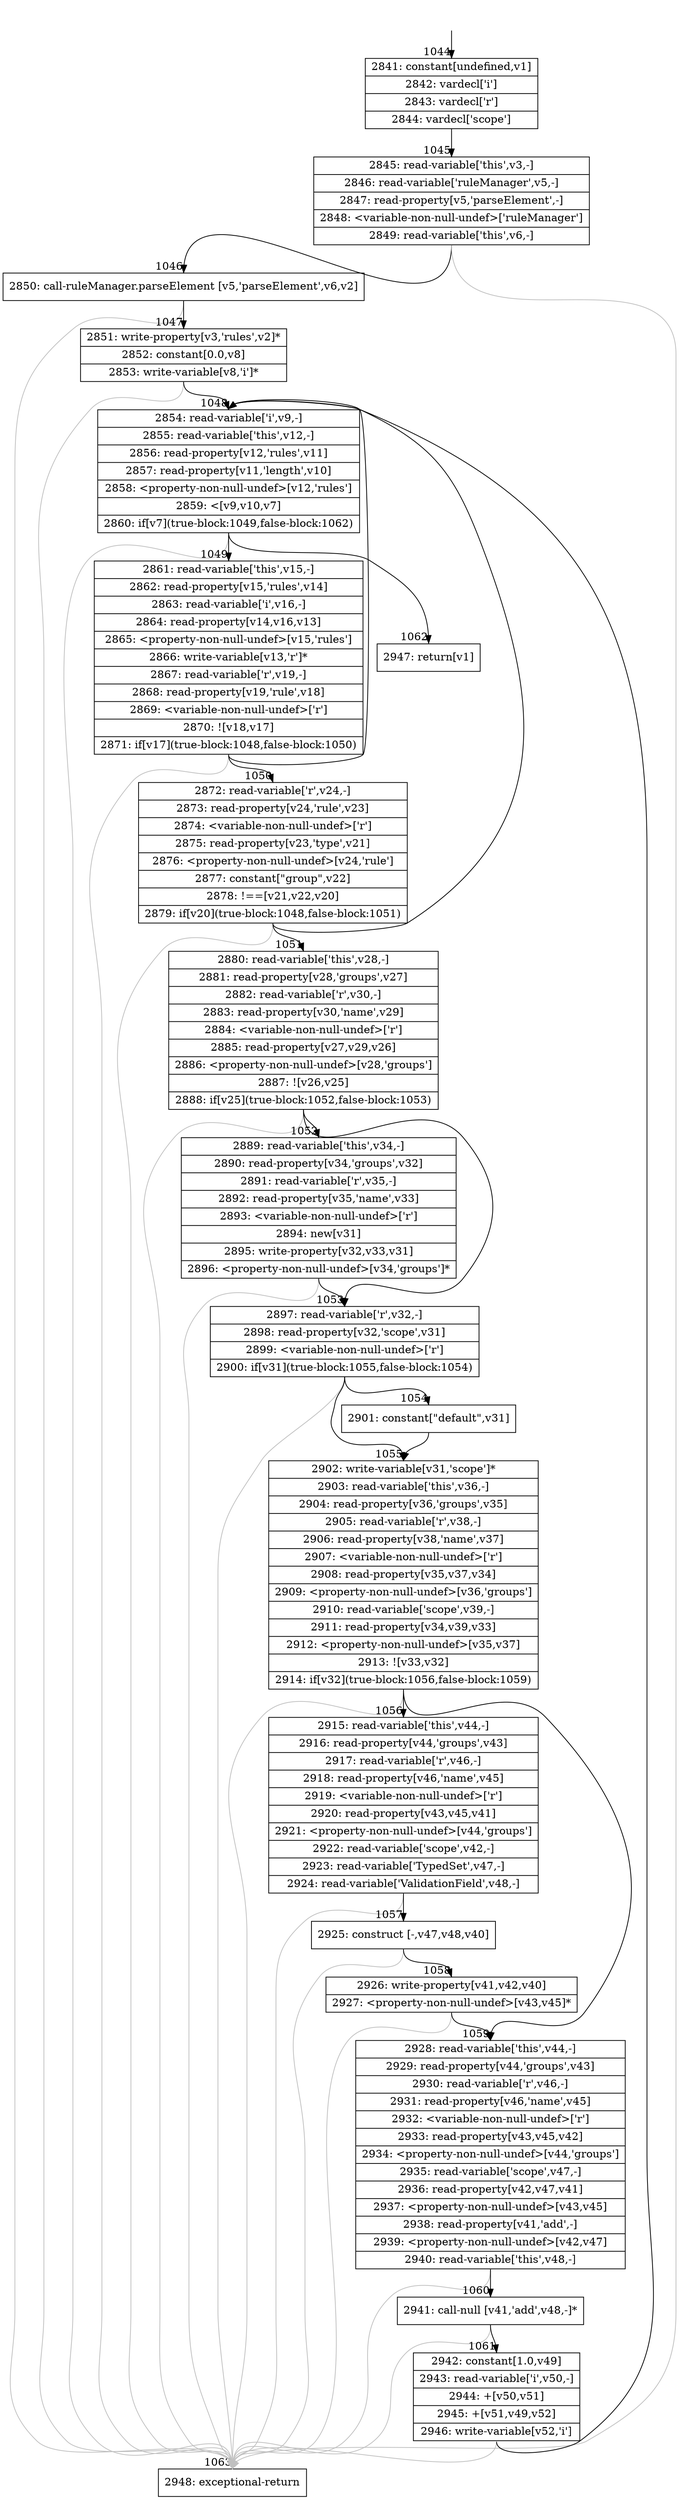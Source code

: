 digraph {
rankdir="TD"
BB_entry100[shape=none,label=""];
BB_entry100 -> BB1044 [tailport=s, headport=n, headlabel="    1044"]
BB1044 [shape=record label="{2841: constant[undefined,v1]|2842: vardecl['i']|2843: vardecl['r']|2844: vardecl['scope']}" ] 
BB1044 -> BB1045 [tailport=s, headport=n, headlabel="      1045"]
BB1045 [shape=record label="{2845: read-variable['this',v3,-]|2846: read-variable['ruleManager',v5,-]|2847: read-property[v5,'parseElement',-]|2848: \<variable-non-null-undef\>['ruleManager']|2849: read-variable['this',v6,-]}" ] 
BB1045 -> BB1046 [tailport=s, headport=n, headlabel="      1046"]
BB1045 -> BB1063 [tailport=s, headport=n, color=gray, headlabel="      1063"]
BB1046 [shape=record label="{2850: call-ruleManager.parseElement [v5,'parseElement',v6,v2]}" ] 
BB1046 -> BB1047 [tailport=s, headport=n, headlabel="      1047"]
BB1046 -> BB1063 [tailport=s, headport=n, color=gray]
BB1047 [shape=record label="{2851: write-property[v3,'rules',v2]*|2852: constant[0.0,v8]|2853: write-variable[v8,'i']*}" ] 
BB1047 -> BB1048 [tailport=s, headport=n, headlabel="      1048"]
BB1047 -> BB1063 [tailport=s, headport=n, color=gray]
BB1048 [shape=record label="{2854: read-variable['i',v9,-]|2855: read-variable['this',v12,-]|2856: read-property[v12,'rules',v11]|2857: read-property[v11,'length',v10]|2858: \<property-non-null-undef\>[v12,'rules']|2859: \<[v9,v10,v7]|2860: if[v7](true-block:1049,false-block:1062)}" ] 
BB1048 -> BB1049 [tailport=s, headport=n, headlabel="      1049"]
BB1048 -> BB1062 [tailport=s, headport=n, headlabel="      1062"]
BB1048 -> BB1063 [tailport=s, headport=n, color=gray]
BB1049 [shape=record label="{2861: read-variable['this',v15,-]|2862: read-property[v15,'rules',v14]|2863: read-variable['i',v16,-]|2864: read-property[v14,v16,v13]|2865: \<property-non-null-undef\>[v15,'rules']|2866: write-variable[v13,'r']*|2867: read-variable['r',v19,-]|2868: read-property[v19,'rule',v18]|2869: \<variable-non-null-undef\>['r']|2870: ![v18,v17]|2871: if[v17](true-block:1048,false-block:1050)}" ] 
BB1049 -> BB1048 [tailport=s, headport=n]
BB1049 -> BB1050 [tailport=s, headport=n, headlabel="      1050"]
BB1049 -> BB1063 [tailport=s, headport=n, color=gray]
BB1050 [shape=record label="{2872: read-variable['r',v24,-]|2873: read-property[v24,'rule',v23]|2874: \<variable-non-null-undef\>['r']|2875: read-property[v23,'type',v21]|2876: \<property-non-null-undef\>[v24,'rule']|2877: constant[\"group\",v22]|2878: !==[v21,v22,v20]|2879: if[v20](true-block:1048,false-block:1051)}" ] 
BB1050 -> BB1048 [tailport=s, headport=n]
BB1050 -> BB1051 [tailport=s, headport=n, headlabel="      1051"]
BB1050 -> BB1063 [tailport=s, headport=n, color=gray]
BB1051 [shape=record label="{2880: read-variable['this',v28,-]|2881: read-property[v28,'groups',v27]|2882: read-variable['r',v30,-]|2883: read-property[v30,'name',v29]|2884: \<variable-non-null-undef\>['r']|2885: read-property[v27,v29,v26]|2886: \<property-non-null-undef\>[v28,'groups']|2887: ![v26,v25]|2888: if[v25](true-block:1052,false-block:1053)}" ] 
BB1051 -> BB1052 [tailport=s, headport=n, headlabel="      1052"]
BB1051 -> BB1053 [tailport=s, headport=n, headlabel="      1053"]
BB1051 -> BB1063 [tailport=s, headport=n, color=gray]
BB1052 [shape=record label="{2889: read-variable['this',v34,-]|2890: read-property[v34,'groups',v32]|2891: read-variable['r',v35,-]|2892: read-property[v35,'name',v33]|2893: \<variable-non-null-undef\>['r']|2894: new[v31]|2895: write-property[v32,v33,v31]|2896: \<property-non-null-undef\>[v34,'groups']*}" ] 
BB1052 -> BB1053 [tailport=s, headport=n]
BB1052 -> BB1063 [tailport=s, headport=n, color=gray]
BB1053 [shape=record label="{2897: read-variable['r',v32,-]|2898: read-property[v32,'scope',v31]|2899: \<variable-non-null-undef\>['r']|2900: if[v31](true-block:1055,false-block:1054)}" ] 
BB1053 -> BB1055 [tailport=s, headport=n, headlabel="      1055"]
BB1053 -> BB1054 [tailport=s, headport=n, headlabel="      1054"]
BB1053 -> BB1063 [tailport=s, headport=n, color=gray]
BB1054 [shape=record label="{2901: constant[\"default\",v31]}" ] 
BB1054 -> BB1055 [tailport=s, headport=n]
BB1055 [shape=record label="{2902: write-variable[v31,'scope']*|2903: read-variable['this',v36,-]|2904: read-property[v36,'groups',v35]|2905: read-variable['r',v38,-]|2906: read-property[v38,'name',v37]|2907: \<variable-non-null-undef\>['r']|2908: read-property[v35,v37,v34]|2909: \<property-non-null-undef\>[v36,'groups']|2910: read-variable['scope',v39,-]|2911: read-property[v34,v39,v33]|2912: \<property-non-null-undef\>[v35,v37]|2913: ![v33,v32]|2914: if[v32](true-block:1056,false-block:1059)}" ] 
BB1055 -> BB1056 [tailport=s, headport=n, headlabel="      1056"]
BB1055 -> BB1059 [tailport=s, headport=n, headlabel="      1059"]
BB1055 -> BB1063 [tailport=s, headport=n, color=gray]
BB1056 [shape=record label="{2915: read-variable['this',v44,-]|2916: read-property[v44,'groups',v43]|2917: read-variable['r',v46,-]|2918: read-property[v46,'name',v45]|2919: \<variable-non-null-undef\>['r']|2920: read-property[v43,v45,v41]|2921: \<property-non-null-undef\>[v44,'groups']|2922: read-variable['scope',v42,-]|2923: read-variable['TypedSet',v47,-]|2924: read-variable['ValidationField',v48,-]}" ] 
BB1056 -> BB1057 [tailport=s, headport=n, headlabel="      1057"]
BB1056 -> BB1063 [tailport=s, headport=n, color=gray]
BB1057 [shape=record label="{2925: construct [-,v47,v48,v40]}" ] 
BB1057 -> BB1058 [tailport=s, headport=n, headlabel="      1058"]
BB1057 -> BB1063 [tailport=s, headport=n, color=gray]
BB1058 [shape=record label="{2926: write-property[v41,v42,v40]|2927: \<property-non-null-undef\>[v43,v45]*}" ] 
BB1058 -> BB1059 [tailport=s, headport=n]
BB1058 -> BB1063 [tailport=s, headport=n, color=gray]
BB1059 [shape=record label="{2928: read-variable['this',v44,-]|2929: read-property[v44,'groups',v43]|2930: read-variable['r',v46,-]|2931: read-property[v46,'name',v45]|2932: \<variable-non-null-undef\>['r']|2933: read-property[v43,v45,v42]|2934: \<property-non-null-undef\>[v44,'groups']|2935: read-variable['scope',v47,-]|2936: read-property[v42,v47,v41]|2937: \<property-non-null-undef\>[v43,v45]|2938: read-property[v41,'add',-]|2939: \<property-non-null-undef\>[v42,v47]|2940: read-variable['this',v48,-]}" ] 
BB1059 -> BB1060 [tailport=s, headport=n, headlabel="      1060"]
BB1059 -> BB1063 [tailport=s, headport=n, color=gray]
BB1060 [shape=record label="{2941: call-null [v41,'add',v48,-]*}" ] 
BB1060 -> BB1061 [tailport=s, headport=n, headlabel="      1061"]
BB1060 -> BB1063 [tailport=s, headport=n, color=gray]
BB1061 [shape=record label="{2942: constant[1.0,v49]|2943: read-variable['i',v50,-]|2944: +[v50,v51]|2945: +[v51,v49,v52]|2946: write-variable[v52,'i']}" ] 
BB1061 -> BB1048 [tailport=s, headport=n]
BB1061 -> BB1063 [tailport=s, headport=n, color=gray]
BB1062 [shape=record label="{2947: return[v1]}" ] 
BB1063 [shape=record label="{2948: exceptional-return}" ] 
//#$~ 948
}
